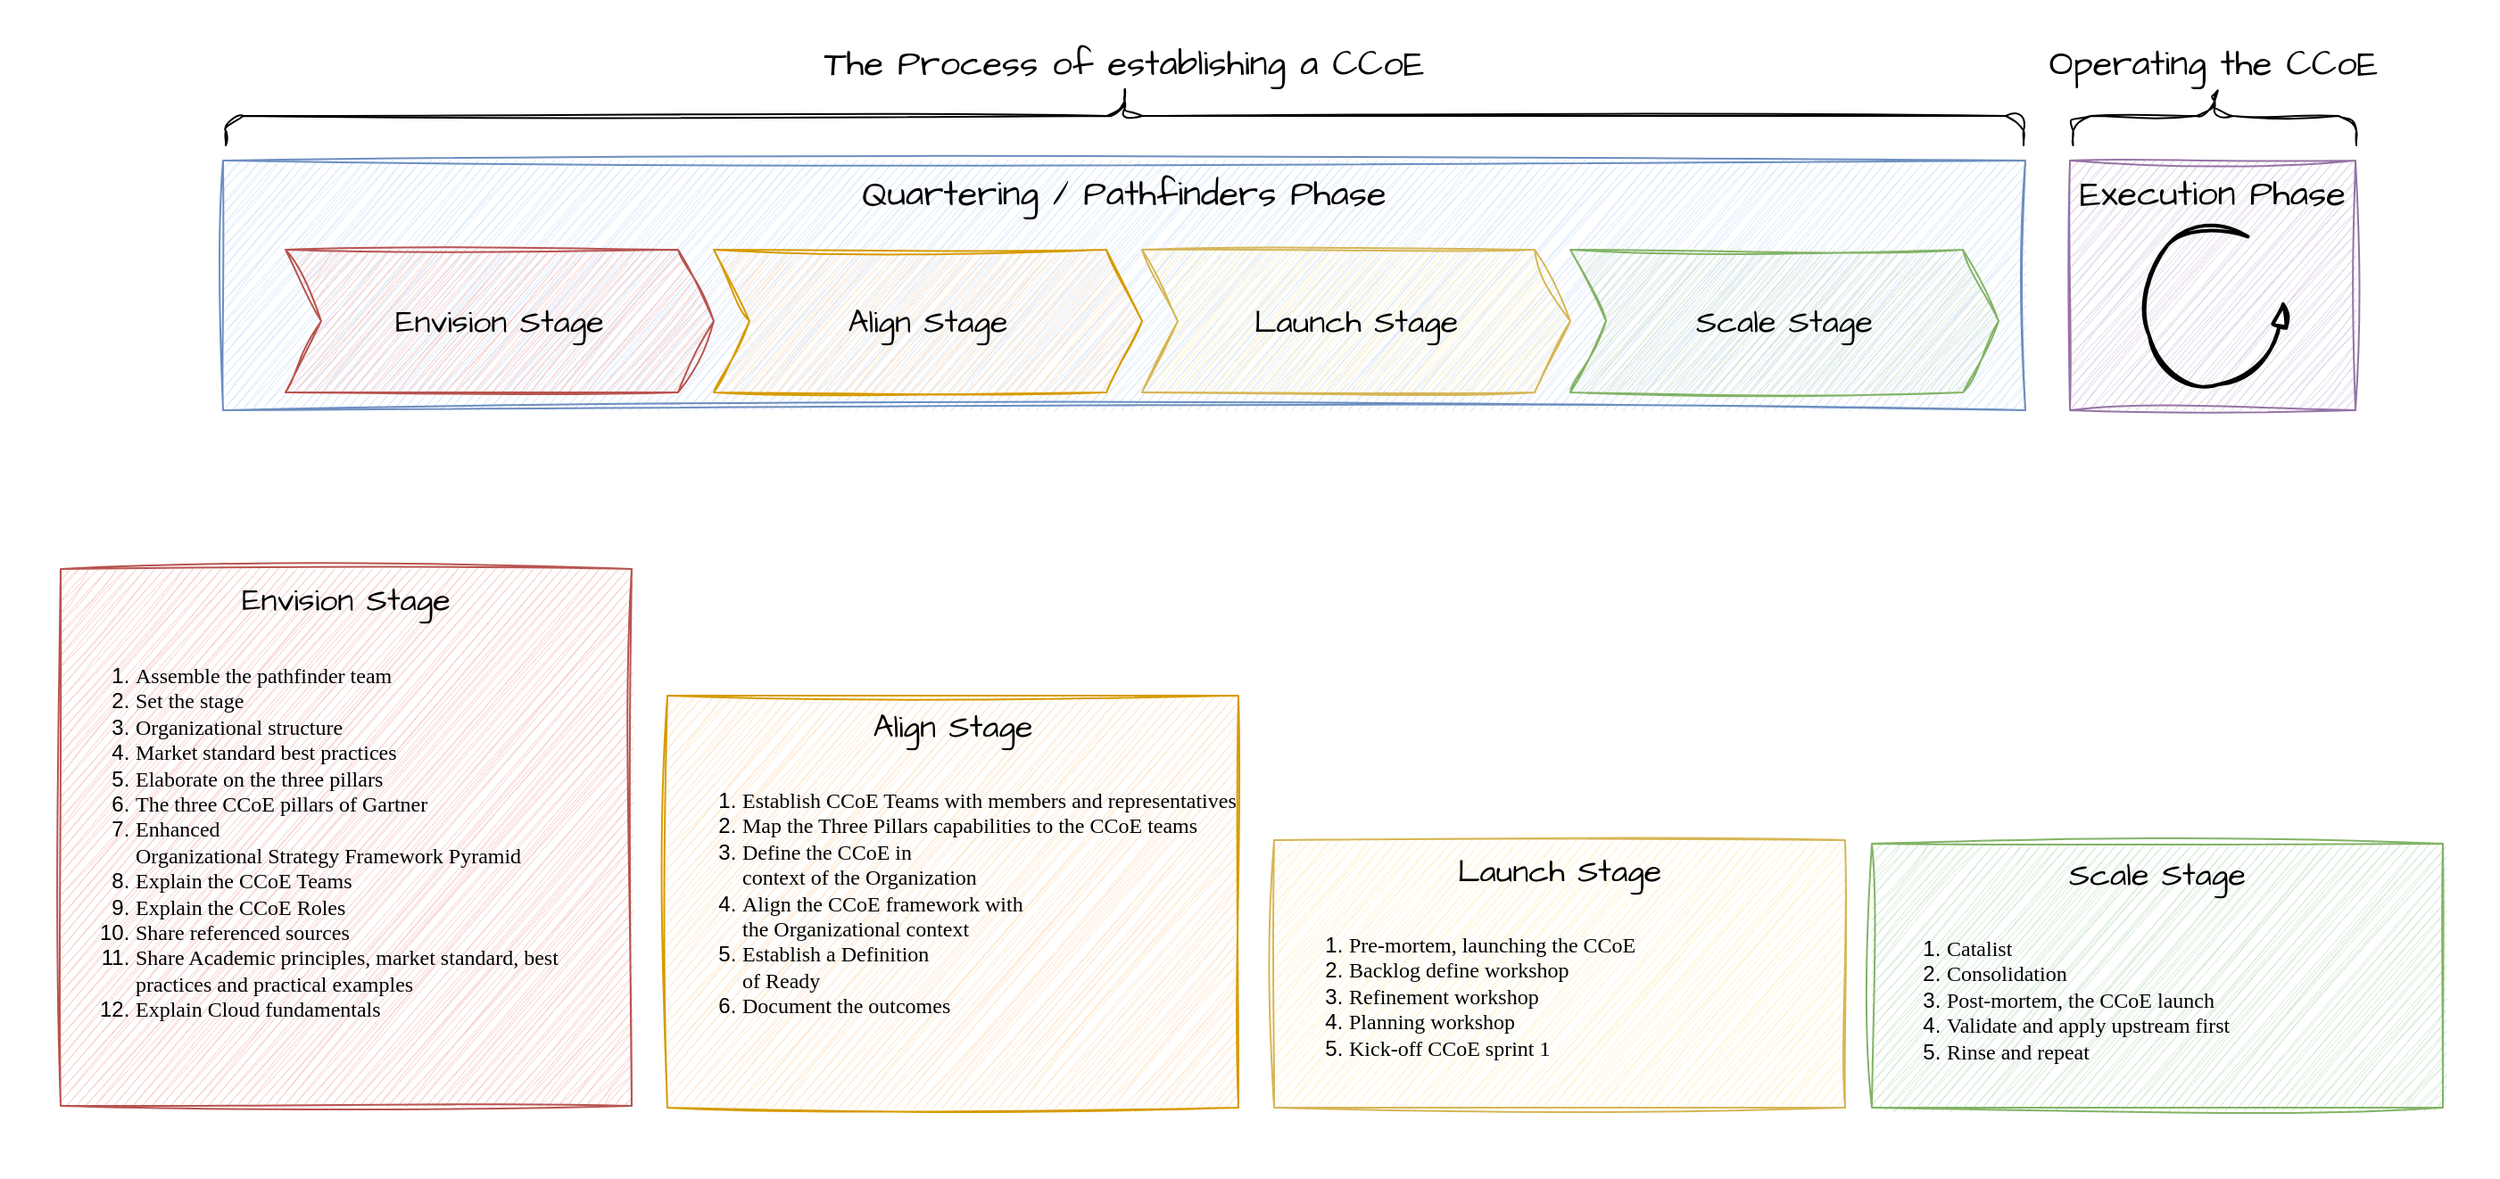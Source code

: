 <mxfile version="26.1.1">
  <diagram name="Page-1" id="JR3_6sApZVk-1FY2mm0N">
    <mxGraphModel dx="2285" dy="1099" grid="1" gridSize="10" guides="1" tooltips="1" connect="1" arrows="1" fold="1" page="0" pageScale="1" pageWidth="850" pageHeight="1100" math="0" shadow="0">
      <root>
        <mxCell id="0" />
        <mxCell id="1" parent="0" />
        <mxCell id="tYmFgq-P25sUhlP-6qnQ-17" value="" style="rounded=0;whiteSpace=wrap;html=1;strokeColor=none;" vertex="1" parent="1">
          <mxGeometry x="-360" y="190" width="1400" height="660" as="geometry" />
        </mxCell>
        <mxCell id="HOhB8FH9BhJnCuof4_gV-1" value="Quartering / Pathfinders Phase" style="rounded=0;whiteSpace=wrap;html=1;fontFamily=Architects Daughter;fontSource=https%3A%2F%2Ffonts.googleapis.com%2Fcss%3Ffamily%3DArchitects%2BDaughter;fontSize=20;verticalAlign=top;fillColor=#dae8fc;strokeColor=#6c8ebf;sketch=1;curveFitting=1;jiggle=2;shadow=0;" parent="1" vertex="1">
          <mxGeometry x="-235" y="280" width="1010" height="140" as="geometry" />
        </mxCell>
        <mxCell id="Qu0CVvwa8pxE8gBhFTIW-15" value="Envision Stage" style="rounded=0;whiteSpace=wrap;html=1;fontFamily=Architects Daughter;fontSource=https%3A%2F%2Ffonts.googleapis.com%2Fcss%3Ffamily%3DArchitects%2BDaughter;fontSize=18;verticalAlign=top;fillColor=#f8cecc;strokeColor=#b85450;sketch=1;curveFitting=1;jiggle=2;" parent="1" vertex="1">
          <mxGeometry x="-326" y="509" width="320" height="301" as="geometry" />
        </mxCell>
        <mxCell id="Qu0CVvwa8pxE8gBhFTIW-16" value="&lt;div&gt;&lt;ol&gt;&lt;li&gt;&lt;font face=&quot;Comic Sans MS&quot;&gt;Assemble the pathfinder team&lt;/font&gt;&lt;/li&gt;&lt;li&gt;&lt;span style=&quot;font-family: &amp;quot;Comic Sans MS&amp;quot;; background-color: transparent; color: light-dark(rgb(0, 0, 0), rgb(255, 255, 255));&quot;&gt;Set the stage&lt;/span&gt;&lt;/li&gt;&lt;li&gt;&lt;span style=&quot;font-family: &amp;quot;Comic Sans MS&amp;quot;; background-color: transparent; color: light-dark(rgb(0, 0, 0), rgb(255, 255, 255));&quot;&gt;Organizational structure&lt;/span&gt;&lt;/li&gt;&lt;li&gt;&lt;span style=&quot;font-family: &amp;quot;Comic Sans MS&amp;quot;; background-color: transparent; color: light-dark(rgb(0, 0, 0), rgb(255, 255, 255));&quot;&gt;Market standard best practices&lt;/span&gt;&lt;/li&gt;&lt;li&gt;&lt;span style=&quot;font-family: &amp;quot;Comic Sans MS&amp;quot;; background-color: transparent; color: light-dark(rgb(0, 0, 0), rgb(255, 255, 255));&quot;&gt;Elaborate on the three pillars&lt;/span&gt;&lt;/li&gt;&lt;li&gt;&lt;span style=&quot;font-family: &amp;quot;Comic Sans MS&amp;quot;; background-color: transparent; color: light-dark(rgb(0, 0, 0), rgb(255, 255, 255));&quot;&gt;The three CCoE pillars of Gartner&lt;/span&gt;&lt;/li&gt;&lt;li&gt;&lt;span style=&quot;font-family: &amp;quot;Comic Sans MS&amp;quot;; background-color: transparent; color: light-dark(rgb(0, 0, 0), rgb(255, 255, 255));&quot;&gt;Enhanced&lt;/span&gt;&lt;br style=&quot;font-family: &amp;quot;Comic Sans MS&amp;quot;; background-color: transparent; color: light-dark(rgb(0, 0, 0), rgb(255, 255, 255));&quot;&gt;&lt;span style=&quot;font-family: &amp;quot;Comic Sans MS&amp;quot;; background-color: transparent; color: light-dark(rgb(0, 0, 0), rgb(255, 255, 255));&quot;&gt;Organizational Strategy Framework Pyramid&lt;/span&gt;&lt;/li&gt;&lt;li&gt;&lt;span style=&quot;font-family: &amp;quot;Comic Sans MS&amp;quot;; background-color: transparent; color: light-dark(rgb(0, 0, 0), rgb(255, 255, 255));&quot;&gt;Explain the CCoE Teams&lt;/span&gt;&lt;/li&gt;&lt;li&gt;&lt;span style=&quot;font-family: &amp;quot;Comic Sans MS&amp;quot;; background-color: transparent; color: light-dark(rgb(0, 0, 0), rgb(255, 255, 255));&quot;&gt;Explain the CCoE Roles&lt;/span&gt;&lt;/li&gt;&lt;li&gt;&lt;span style=&quot;font-family: &amp;quot;Comic Sans MS&amp;quot;; background-color: transparent; color: light-dark(rgb(0, 0, 0), rgb(255, 255, 255));&quot;&gt;Share referenced sources&lt;/span&gt;&lt;/li&gt;&lt;li&gt;&lt;span style=&quot;font-family: &amp;quot;Comic Sans MS&amp;quot;; background-color: transparent; color: light-dark(rgb(0, 0, 0), rgb(255, 255, 255));&quot;&gt;Share Academic principles, market standard, best practices and practical examples&lt;/span&gt;&lt;/li&gt;&lt;li&gt;&lt;span style=&quot;font-family: &amp;quot;Comic Sans MS&amp;quot;; background-color: transparent; color: light-dark(rgb(0, 0, 0), rgb(255, 255, 255));&quot;&gt;Explain Cloud fundamentals&lt;/span&gt;&lt;/li&gt;&lt;/ol&gt;&lt;/div&gt;&lt;div&gt;&lt;br&gt;&lt;/div&gt;" style="text;html=1;align=left;verticalAlign=top;whiteSpace=wrap;rounded=0;" parent="1" vertex="1">
          <mxGeometry x="-326" y="543" width="320" height="268" as="geometry" />
        </mxCell>
        <mxCell id="Qu0CVvwa8pxE8gBhFTIW-20" value="Launch Stage" style="rounded=0;whiteSpace=wrap;html=1;fontFamily=Architects Daughter;fontSource=https%3A%2F%2Ffonts.googleapis.com%2Fcss%3Ffamily%3DArchitects%2BDaughter;fontSize=18;verticalAlign=top;fillColor=#fff2cc;strokeColor=#d6b656;movable=1;resizable=1;rotatable=1;deletable=1;editable=1;locked=0;connectable=1;sketch=1;curveFitting=1;jiggle=2;" parent="1" vertex="1">
          <mxGeometry x="354" y="661" width="320" height="150" as="geometry" />
        </mxCell>
        <mxCell id="Qu0CVvwa8pxE8gBhFTIW-21" value="Scale Stage" style="rounded=0;whiteSpace=wrap;html=1;fontFamily=Architects Daughter;fontSource=https%3A%2F%2Ffonts.googleapis.com%2Fcss%3Ffamily%3DArchitects%2BDaughter;fontSize=18;verticalAlign=top;fillColor=#d5e8d4;strokeColor=#82b366;sketch=1;curveFitting=1;jiggle=2;" parent="1" vertex="1">
          <mxGeometry x="689" y="663" width="320" height="148" as="geometry" />
        </mxCell>
        <mxCell id="Qu0CVvwa8pxE8gBhFTIW-22" value="&lt;div&gt;&lt;ol&gt;&lt;li&gt;&lt;font face=&quot;Comic Sans MS&quot;&gt;Pre-mortem, launching the CCoE&lt;/font&gt;&lt;/li&gt;&lt;li&gt;&lt;font face=&quot;Comic Sans MS&quot;&gt;Backlog define workshop&lt;/font&gt;&lt;/li&gt;&lt;li&gt;&lt;font face=&quot;Comic Sans MS&quot;&gt;Refinement workshop&lt;/font&gt;&lt;/li&gt;&lt;li&gt;&lt;font face=&quot;Comic Sans MS&quot;&gt;Planning workshop&lt;/font&gt;&lt;/li&gt;&lt;li&gt;&lt;font face=&quot;Comic Sans MS&quot;&gt;Kick-off CCoE sprint 1&lt;/font&gt;&lt;/li&gt;&lt;/ol&gt;&lt;/div&gt;&lt;div&gt;&lt;br&gt;&lt;/div&gt;" style="text;html=1;align=left;verticalAlign=top;whiteSpace=wrap;rounded=0;movable=1;resizable=1;rotatable=1;deletable=1;editable=1;locked=0;connectable=1;" parent="1" vertex="1">
          <mxGeometry x="354" y="694" width="320" height="117" as="geometry" />
        </mxCell>
        <mxCell id="Qu0CVvwa8pxE8gBhFTIW-23" value="&lt;div&gt;&lt;ol&gt;&lt;li&gt;&lt;font face=&quot;Comic Sans MS&quot;&gt;Catalist&lt;/font&gt;&lt;/li&gt;&lt;li&gt;&lt;font face=&quot;Comic Sans MS&quot;&gt;Consolidation&lt;/font&gt;&lt;/li&gt;&lt;li&gt;&lt;font face=&quot;Comic Sans MS&quot;&gt;Post-mortem, the CCoE launch&lt;/font&gt;&lt;/li&gt;&lt;li&gt;&lt;font face=&quot;Comic Sans MS&quot;&gt;Validate and apply upstream first&lt;/font&gt;&lt;/li&gt;&lt;li&gt;&lt;font face=&quot;Comic Sans MS&quot;&gt;Rinse and repeat&lt;/font&gt;&lt;/li&gt;&lt;/ol&gt;&lt;/div&gt;&lt;div&gt;&lt;br&gt;&lt;/div&gt;" style="text;html=1;align=left;verticalAlign=top;whiteSpace=wrap;rounded=0;" parent="1" vertex="1">
          <mxGeometry x="689" y="696" width="320" height="114" as="geometry" />
        </mxCell>
        <mxCell id="tYmFgq-P25sUhlP-6qnQ-1" value="&lt;span style=&quot;font-family: &amp;quot;Architects Daughter&amp;quot;; font-size: 18px;&quot;&gt;Envision Stage&lt;/span&gt;" style="shape=step;perimeter=stepPerimeter;whiteSpace=wrap;html=1;fixedSize=1;fillColor=#f8cecc;strokeColor=#b85450;sketch=1;curveFitting=1;jiggle=2;" vertex="1" parent="1">
          <mxGeometry x="-200" y="330" width="240" height="80" as="geometry" />
        </mxCell>
        <mxCell id="tYmFgq-P25sUhlP-6qnQ-2" value="&lt;span style=&quot;font-family: &amp;quot;Architects Daughter&amp;quot;; font-size: 18px;&quot;&gt;Align Stage&lt;/span&gt;" style="shape=step;perimeter=stepPerimeter;whiteSpace=wrap;html=1;fixedSize=1;fillColor=#ffe6cc;strokeColor=#d79b00;sketch=1;curveFitting=1;jiggle=2;" vertex="1" parent="1">
          <mxGeometry x="40" y="330" width="240" height="80" as="geometry" />
        </mxCell>
        <mxCell id="tYmFgq-P25sUhlP-6qnQ-3" value="&lt;span style=&quot;font-family: &amp;quot;Architects Daughter&amp;quot;; font-size: 18px;&quot;&gt;Launch Stage&lt;/span&gt;" style="shape=step;perimeter=stepPerimeter;whiteSpace=wrap;html=1;fixedSize=1;fillColor=#fff2cc;strokeColor=#d6b656;sketch=1;curveFitting=1;jiggle=2;" vertex="1" parent="1">
          <mxGeometry x="280" y="330" width="240" height="80" as="geometry" />
        </mxCell>
        <mxCell id="tYmFgq-P25sUhlP-6qnQ-4" value="&lt;span style=&quot;font-family: &amp;quot;Architects Daughter&amp;quot;; font-size: 18px;&quot;&gt;Scale Stage&lt;/span&gt;" style="shape=step;perimeter=stepPerimeter;whiteSpace=wrap;html=1;fixedSize=1;fillColor=#d5e8d4;strokeColor=#82b366;sketch=1;curveFitting=1;jiggle=2;" vertex="1" parent="1">
          <mxGeometry x="520" y="330" width="240" height="80" as="geometry" />
        </mxCell>
        <mxCell id="tYmFgq-P25sUhlP-6qnQ-5" value="" style="shape=curlyBracket;whiteSpace=wrap;html=1;rounded=1;flipH=1;labelPosition=right;verticalLabelPosition=middle;align=left;verticalAlign=middle;rotation=-90;sketch=1;curveFitting=1;jiggle=2;" vertex="1" parent="1">
          <mxGeometry x="253.75" y="-248.75" width="33" height="1007.5" as="geometry" />
        </mxCell>
        <mxCell id="tYmFgq-P25sUhlP-6qnQ-7" value="&lt;font face=&quot;Architects Daughter&quot;&gt;&lt;span style=&quot;font-size: 20px;&quot;&gt;Operating the CCoE&lt;/span&gt;&lt;/font&gt;" style="text;html=1;align=center;verticalAlign=middle;whiteSpace=wrap;rounded=0;" vertex="1" parent="1">
          <mxGeometry x="727.63" y="210" width="304.75" height="30" as="geometry" />
        </mxCell>
        <mxCell id="tYmFgq-P25sUhlP-6qnQ-9" value="&lt;span style=&quot;font-family: &amp;quot;Architects Daughter&amp;quot;; font-size: 20px;&quot;&gt;Execution Phase&lt;/span&gt;" style="rounded=0;whiteSpace=wrap;html=1;fillColor=#e1d5e7;strokeColor=#9673a6;verticalAlign=top;sketch=1;curveFitting=1;jiggle=2;" vertex="1" parent="1">
          <mxGeometry x="800" y="280" width="160" height="140" as="geometry" />
        </mxCell>
        <mxCell id="tYmFgq-P25sUhlP-6qnQ-10" value="" style="shape=curlyBracket;whiteSpace=wrap;html=1;rounded=1;flipH=1;labelPosition=right;verticalLabelPosition=middle;align=left;verticalAlign=middle;rotation=-90;sketch=1;curveFitting=1;jiggle=2;" vertex="1" parent="1">
          <mxGeometry x="864.63" y="175.63" width="33" height="158.75" as="geometry" />
        </mxCell>
        <mxCell id="tYmFgq-P25sUhlP-6qnQ-11" value="&lt;span style=&quot;font-family: &amp;quot;Architects Daughter&amp;quot;; font-size: 20px;&quot;&gt;The Process of establishing a CCoE&lt;/span&gt;" style="text;html=1;align=center;verticalAlign=middle;whiteSpace=wrap;rounded=0;sketch=1;curveFitting=1;jiggle=2;" vertex="1" parent="1">
          <mxGeometry x="89.06" y="210" width="362.38" height="30" as="geometry" />
        </mxCell>
        <mxCell id="tYmFgq-P25sUhlP-6qnQ-13" value="" style="verticalLabelPosition=bottom;html=1;verticalAlign=top;strokeWidth=2;shape=mxgraph.lean_mapping.physical_pull;pointerEvents=1;sketch=1;curveFitting=1;jiggle=2;" vertex="1" parent="1">
          <mxGeometry x="841.13" y="316" width="80" height="90" as="geometry" />
        </mxCell>
        <mxCell id="Qu0CVvwa8pxE8gBhFTIW-17" value="Align Stage" style="rounded=0;whiteSpace=wrap;html=1;fontFamily=Architects Daughter;fontSource=https%3A%2F%2Ffonts.googleapis.com%2Fcss%3Ffamily%3DArchitects%2BDaughter;fontSize=18;verticalAlign=top;fillColor=#ffe6cc;strokeColor=#d79b00;movable=1;resizable=1;rotatable=1;deletable=1;editable=1;locked=0;connectable=1;sketch=1;curveFitting=1;jiggle=2;" parent="1" vertex="1">
          <mxGeometry x="14" y="580" width="320" height="231" as="geometry" />
        </mxCell>
        <mxCell id="Qu0CVvwa8pxE8gBhFTIW-18" value="&lt;div&gt;&lt;ol&gt;&lt;li&gt;&lt;span style=&quot;background-color: transparent; color: light-dark(rgb(0, 0, 0), rgb(255, 255, 255));&quot;&gt;&lt;font face=&quot;Comic Sans MS&quot;&gt;Establish CCoE Teams with members and representatives&lt;/font&gt;&lt;/span&gt;&lt;/li&gt;&lt;li&gt;&lt;span style=&quot;background-color: transparent; color: light-dark(rgb(0, 0, 0), rgb(255, 255, 255));&quot;&gt;&lt;font face=&quot;Comic Sans MS&quot;&gt;Map the Three Pillars capabilities to the CCoE teams&lt;/font&gt;&lt;/span&gt;&lt;/li&gt;&lt;li&gt;&lt;font face=&quot;Comic Sans MS&quot;&gt;&lt;span style=&quot;background-color: transparent; color: light-dark(rgb(0, 0, 0), rgb(255, 255, 255));&quot;&gt;Define the CCoE&amp;nbsp;&lt;/span&gt;in&lt;br&gt;context of the Organization&lt;/font&gt;&lt;/li&gt;&lt;li&gt;&lt;font face=&quot;Comic Sans MS&quot;&gt;&lt;span style=&quot;background-color: transparent; color: light-dark(rgb(0, 0, 0), rgb(255, 255, 255));&quot;&gt;Align the CCoE framework&amp;nbsp;&lt;/span&gt;with&lt;br&gt;the Organizational context&lt;/font&gt;&lt;/li&gt;&lt;li&gt;&lt;font face=&quot;Comic Sans MS&quot;&gt;Establish a&amp;nbsp;Definition&lt;br&gt;of Ready&lt;/font&gt;&lt;/li&gt;&lt;li&gt;&lt;font face=&quot;Comic Sans MS&quot;&gt;Document the outcomes&lt;/font&gt;&lt;/li&gt;&lt;/ol&gt;&lt;/div&gt;&lt;div&gt;&lt;br&gt;&lt;/div&gt;" style="text;html=1;align=left;verticalAlign=top;whiteSpace=wrap;rounded=0;movable=1;resizable=1;rotatable=1;deletable=1;editable=1;locked=0;connectable=1;" parent="1" vertex="1">
          <mxGeometry x="14" y="613" width="320" height="198" as="geometry" />
        </mxCell>
      </root>
    </mxGraphModel>
  </diagram>
</mxfile>
